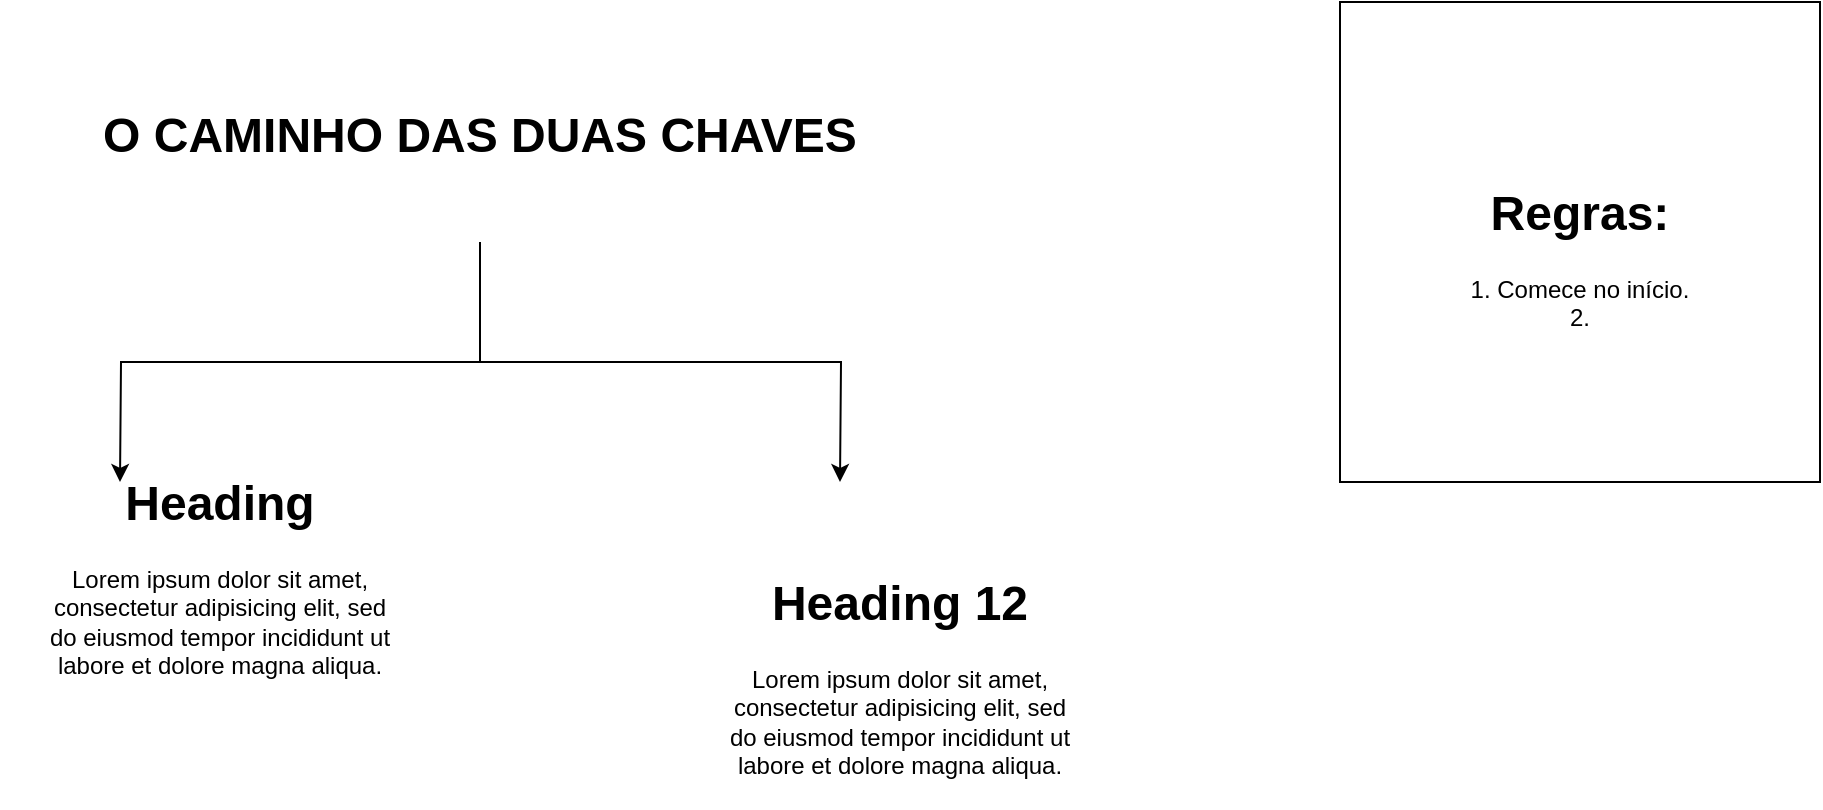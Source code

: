 <mxfile version="28.2.7">
  <diagram name="Página-1" id="7ZFNLWQT970L9R44EoZn">
    <mxGraphModel dx="1096" dy="596" grid="1" gridSize="10" guides="1" tooltips="1" connect="1" arrows="1" fold="1" page="1" pageScale="1" pageWidth="827" pageHeight="1169" math="0" shadow="0">
      <root>
        <mxCell id="0" />
        <mxCell id="1" parent="0" />
        <mxCell id="_VCRK9TZy5Ek2TkXijl9-13" style="edgeStyle=orthogonalEdgeStyle;rounded=0;orthogonalLoop=1;jettySize=auto;html=1;" parent="1" source="_VCRK9TZy5Ek2TkXijl9-10" edge="1">
          <mxGeometry relative="1" as="geometry">
            <mxPoint x="200" y="260" as="targetPoint" />
          </mxGeometry>
        </mxCell>
        <mxCell id="_VCRK9TZy5Ek2TkXijl9-14" style="edgeStyle=orthogonalEdgeStyle;rounded=0;orthogonalLoop=1;jettySize=auto;html=1;" parent="1" source="_VCRK9TZy5Ek2TkXijl9-10" edge="1">
          <mxGeometry relative="1" as="geometry">
            <mxPoint x="560" y="260" as="targetPoint" />
          </mxGeometry>
        </mxCell>
        <mxCell id="_VCRK9TZy5Ek2TkXijl9-10" value="&lt;h1&gt;O CAMINHO DAS DUAS CHAVES&lt;/h1&gt;" style="text;html=1;whiteSpace=wrap;overflow=hidden;rounded=0;align=center;" parent="1" vertex="1">
          <mxGeometry x="140" y="50" width="480" height="90" as="geometry" />
        </mxCell>
        <mxCell id="_VCRK9TZy5Ek2TkXijl9-15" value="&lt;h1 style=&quot;margin-top: 0px;&quot;&gt;Heading&lt;/h1&gt;&lt;p&gt;Lorem ipsum dolor sit amet, consectetur adipisicing elit, sed do eiusmod tempor incididunt ut labore et dolore magna aliqua.&lt;/p&gt;" style="text;html=1;whiteSpace=wrap;overflow=hidden;rounded=0;align=center;" parent="1" vertex="1">
          <mxGeometry x="160" y="250" width="180" height="120" as="geometry" />
        </mxCell>
        <mxCell id="_VCRK9TZy5Ek2TkXijl9-16" value="&lt;h1 style=&quot;margin-top: 0px;&quot;&gt;Heading 12&lt;/h1&gt;&lt;p&gt;Lorem ipsum dolor sit amet, consectetur adipisicing elit, sed do eiusmod tempor incididunt ut labore et dolore magna aliqua.&lt;/p&gt;" style="text;html=1;whiteSpace=wrap;overflow=hidden;rounded=0;align=center;" parent="1" vertex="1">
          <mxGeometry x="500" y="300" width="180" height="120" as="geometry" />
        </mxCell>
        <mxCell id="_VCRK9TZy5Ek2TkXijl9-17" value="&lt;h1&gt;Regras:&lt;/h1&gt;&lt;div&gt;1. Comece no início.&lt;/div&gt;&lt;div&gt;2.&lt;/div&gt;" style="whiteSpace=wrap;html=1;aspect=fixed;align=center;" parent="1" vertex="1">
          <mxGeometry x="810" y="20" width="240" height="240" as="geometry" />
        </mxCell>
      </root>
    </mxGraphModel>
  </diagram>
</mxfile>
